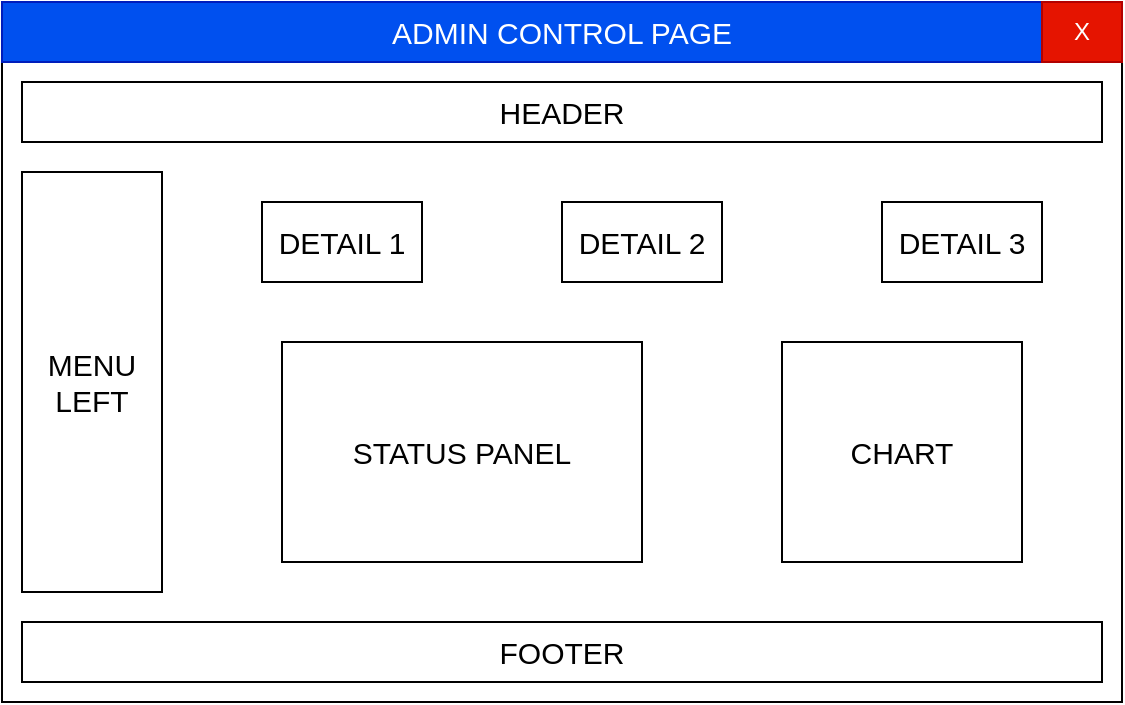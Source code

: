 <mxfile version="21.4.0" type="device">
  <diagram name="Page-1" id="-rwXF4MAfiNaSpwIAwEC">
    <mxGraphModel dx="863" dy="505" grid="1" gridSize="10" guides="1" tooltips="1" connect="1" arrows="1" fold="1" page="1" pageScale="1" pageWidth="850" pageHeight="1100" math="0" shadow="0">
      <root>
        <mxCell id="0" />
        <mxCell id="1" parent="0" />
        <mxCell id="TPIRKc2NeO6J7MrL7H3M-2" value="" style="rounded=0;whiteSpace=wrap;html=1;fillColor=none;" parent="1" vertex="1">
          <mxGeometry x="160" y="120" width="560" height="320" as="geometry" />
        </mxCell>
        <mxCell id="TPIRKc2NeO6J7MrL7H3M-3" value="&lt;font style=&quot;font-size: 15px;&quot;&gt;ADMIN CONTROL PAGE&lt;/font&gt;" style="rounded=0;whiteSpace=wrap;html=1;fillColor=#0050ef;fontColor=#ffffff;strokeColor=#001DBC;" parent="1" vertex="1">
          <mxGeometry x="160" y="90" width="560" height="30" as="geometry" />
        </mxCell>
        <mxCell id="TPIRKc2NeO6J7MrL7H3M-4" value="X" style="rounded=0;whiteSpace=wrap;html=1;fillColor=#e51400;fontColor=#ffffff;strokeColor=#B20000;" parent="1" vertex="1">
          <mxGeometry x="680" y="90" width="40" height="30" as="geometry" />
        </mxCell>
        <mxCell id="TPIRKc2NeO6J7MrL7H3M-5" value="HEADER" style="rounded=0;whiteSpace=wrap;html=1;fontSize=15;" parent="1" vertex="1">
          <mxGeometry x="170" y="130" width="540" height="30" as="geometry" />
        </mxCell>
        <mxCell id="TPIRKc2NeO6J7MrL7H3M-6" value="FOOTER" style="rounded=0;whiteSpace=wrap;html=1;fontSize=15;" parent="1" vertex="1">
          <mxGeometry x="170" y="400" width="540" height="30" as="geometry" />
        </mxCell>
        <mxCell id="Fe3ZGnqYCwycKdOytdcF-1" value="MENU LEFT" style="rounded=0;whiteSpace=wrap;html=1;fontSize=15;" parent="1" vertex="1">
          <mxGeometry x="170" y="175" width="70" height="210" as="geometry" />
        </mxCell>
        <mxCell id="Fe3ZGnqYCwycKdOytdcF-2" value="DETAIL 1" style="rounded=0;whiteSpace=wrap;html=1;fontSize=15;" parent="1" vertex="1">
          <mxGeometry x="290" y="190" width="80" height="40" as="geometry" />
        </mxCell>
        <mxCell id="Fe3ZGnqYCwycKdOytdcF-3" value="DETAIL 2" style="rounded=0;whiteSpace=wrap;html=1;fontSize=15;" parent="1" vertex="1">
          <mxGeometry x="440" y="190" width="80" height="40" as="geometry" />
        </mxCell>
        <mxCell id="Fe3ZGnqYCwycKdOytdcF-4" value="DETAIL 3" style="rounded=0;whiteSpace=wrap;html=1;fontSize=15;" parent="1" vertex="1">
          <mxGeometry x="600" y="190" width="80" height="40" as="geometry" />
        </mxCell>
        <mxCell id="Fe3ZGnqYCwycKdOytdcF-5" value="STATUS PANEL" style="rounded=0;whiteSpace=wrap;html=1;fontSize=15;" parent="1" vertex="1">
          <mxGeometry x="300" y="260" width="180" height="110" as="geometry" />
        </mxCell>
        <mxCell id="Fe3ZGnqYCwycKdOytdcF-6" value="CHART" style="rounded=0;whiteSpace=wrap;html=1;fontSize=15;" parent="1" vertex="1">
          <mxGeometry x="550" y="260" width="120" height="110" as="geometry" />
        </mxCell>
      </root>
    </mxGraphModel>
  </diagram>
</mxfile>
